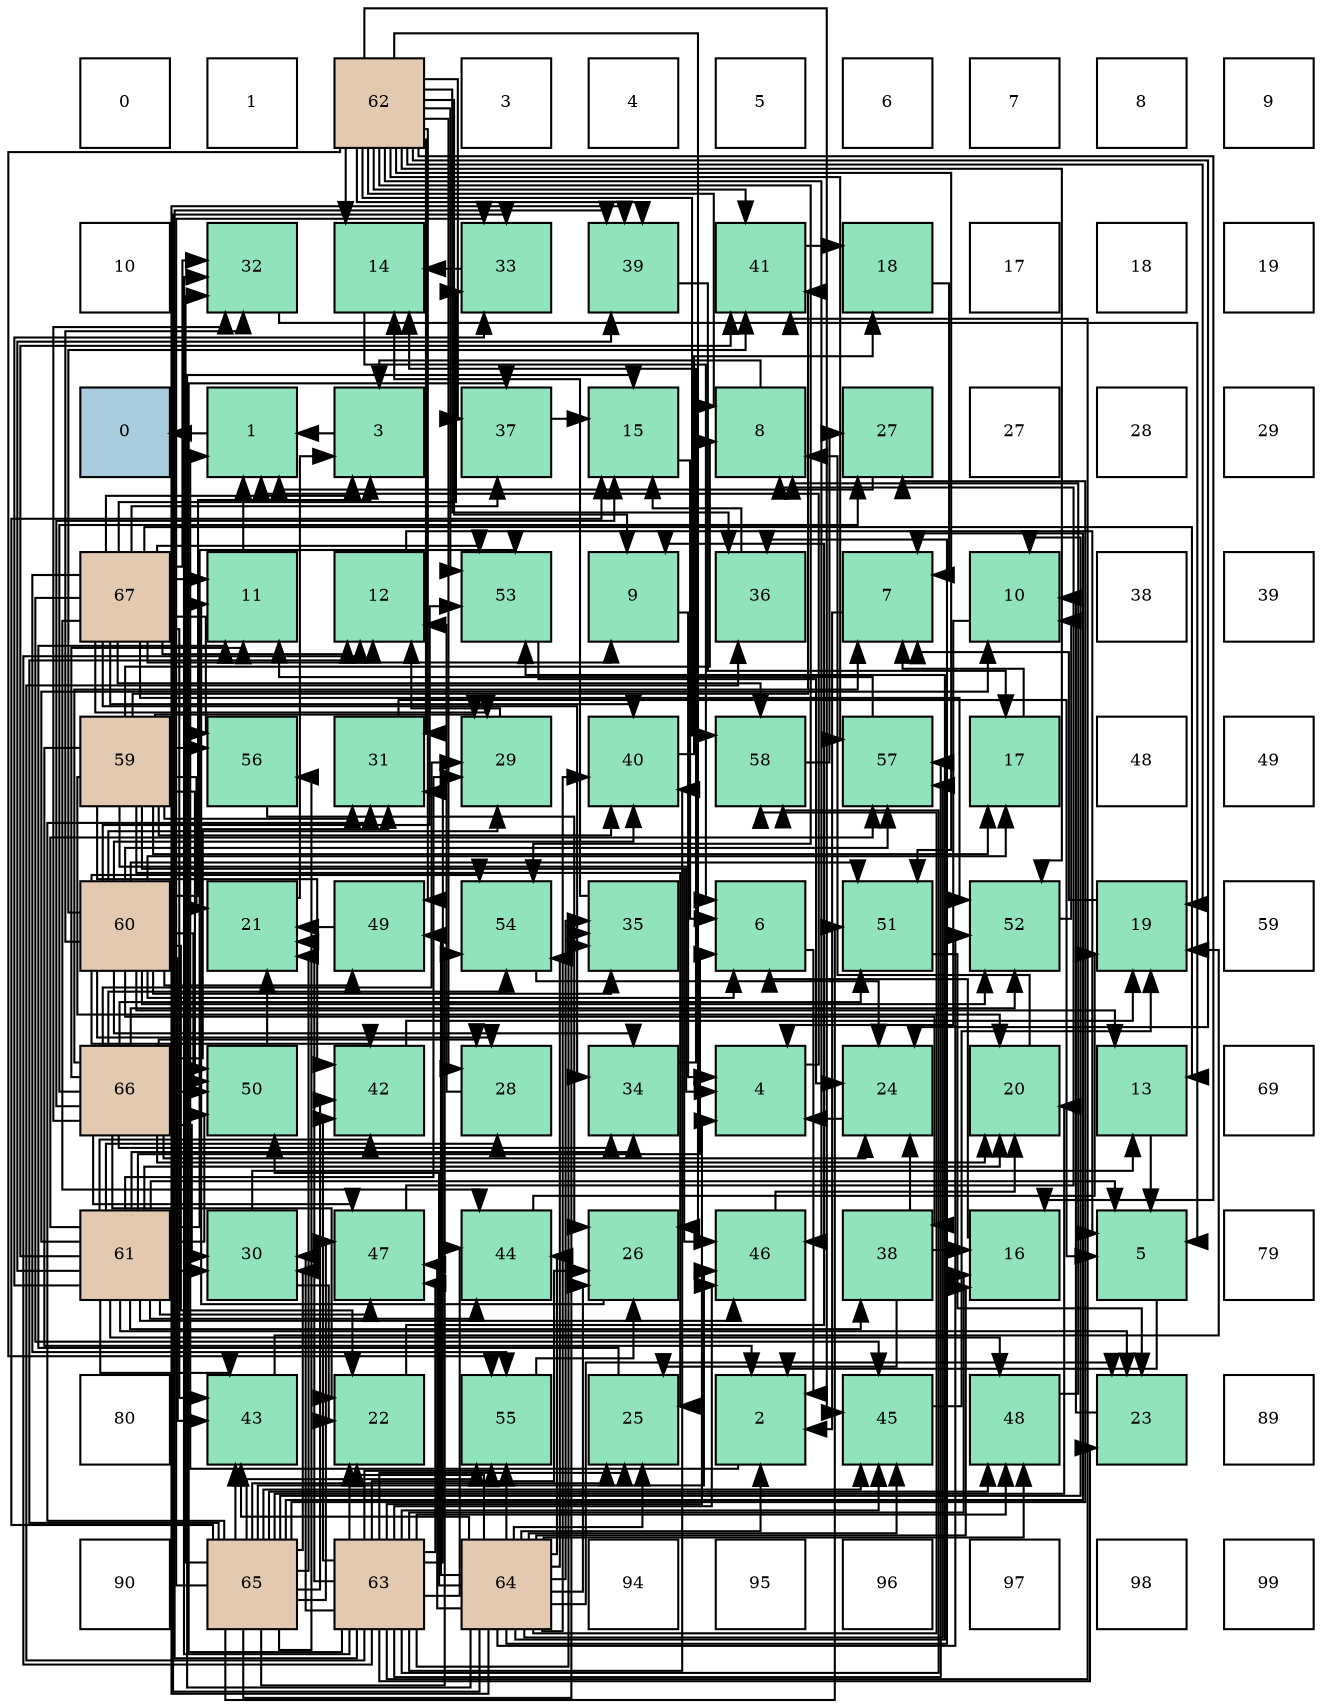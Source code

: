 digraph layout{
 rankdir=TB;
 splines=ortho;
 node [style=filled shape=square fixedsize=true width=0.6];
0[label="0", fontsize=8, fillcolor="#ffffff"];
1[label="1", fontsize=8, fillcolor="#ffffff"];
2[label="62", fontsize=8, fillcolor="#e3c9af"];
3[label="3", fontsize=8, fillcolor="#ffffff"];
4[label="4", fontsize=8, fillcolor="#ffffff"];
5[label="5", fontsize=8, fillcolor="#ffffff"];
6[label="6", fontsize=8, fillcolor="#ffffff"];
7[label="7", fontsize=8, fillcolor="#ffffff"];
8[label="8", fontsize=8, fillcolor="#ffffff"];
9[label="9", fontsize=8, fillcolor="#ffffff"];
10[label="10", fontsize=8, fillcolor="#ffffff"];
11[label="32", fontsize=8, fillcolor="#91e3bb"];
12[label="14", fontsize=8, fillcolor="#91e3bb"];
13[label="33", fontsize=8, fillcolor="#91e3bb"];
14[label="39", fontsize=8, fillcolor="#91e3bb"];
15[label="41", fontsize=8, fillcolor="#91e3bb"];
16[label="18", fontsize=8, fillcolor="#91e3bb"];
17[label="17", fontsize=8, fillcolor="#ffffff"];
18[label="18", fontsize=8, fillcolor="#ffffff"];
19[label="19", fontsize=8, fillcolor="#ffffff"];
20[label="0", fontsize=8, fillcolor="#a9ccde"];
21[label="1", fontsize=8, fillcolor="#91e3bb"];
22[label="3", fontsize=8, fillcolor="#91e3bb"];
23[label="37", fontsize=8, fillcolor="#91e3bb"];
24[label="15", fontsize=8, fillcolor="#91e3bb"];
25[label="8", fontsize=8, fillcolor="#91e3bb"];
26[label="27", fontsize=8, fillcolor="#91e3bb"];
27[label="27", fontsize=8, fillcolor="#ffffff"];
28[label="28", fontsize=8, fillcolor="#ffffff"];
29[label="29", fontsize=8, fillcolor="#ffffff"];
30[label="67", fontsize=8, fillcolor="#e3c9af"];
31[label="11", fontsize=8, fillcolor="#91e3bb"];
32[label="12", fontsize=8, fillcolor="#91e3bb"];
33[label="53", fontsize=8, fillcolor="#91e3bb"];
34[label="9", fontsize=8, fillcolor="#91e3bb"];
35[label="36", fontsize=8, fillcolor="#91e3bb"];
36[label="7", fontsize=8, fillcolor="#91e3bb"];
37[label="10", fontsize=8, fillcolor="#91e3bb"];
38[label="38", fontsize=8, fillcolor="#ffffff"];
39[label="39", fontsize=8, fillcolor="#ffffff"];
40[label="59", fontsize=8, fillcolor="#e3c9af"];
41[label="56", fontsize=8, fillcolor="#91e3bb"];
42[label="31", fontsize=8, fillcolor="#91e3bb"];
43[label="29", fontsize=8, fillcolor="#91e3bb"];
44[label="40", fontsize=8, fillcolor="#91e3bb"];
45[label="58", fontsize=8, fillcolor="#91e3bb"];
46[label="57", fontsize=8, fillcolor="#91e3bb"];
47[label="17", fontsize=8, fillcolor="#91e3bb"];
48[label="48", fontsize=8, fillcolor="#ffffff"];
49[label="49", fontsize=8, fillcolor="#ffffff"];
50[label="60", fontsize=8, fillcolor="#e3c9af"];
51[label="21", fontsize=8, fillcolor="#91e3bb"];
52[label="49", fontsize=8, fillcolor="#91e3bb"];
53[label="54", fontsize=8, fillcolor="#91e3bb"];
54[label="35", fontsize=8, fillcolor="#91e3bb"];
55[label="6", fontsize=8, fillcolor="#91e3bb"];
56[label="51", fontsize=8, fillcolor="#91e3bb"];
57[label="52", fontsize=8, fillcolor="#91e3bb"];
58[label="19", fontsize=8, fillcolor="#91e3bb"];
59[label="59", fontsize=8, fillcolor="#ffffff"];
60[label="66", fontsize=8, fillcolor="#e3c9af"];
61[label="50", fontsize=8, fillcolor="#91e3bb"];
62[label="42", fontsize=8, fillcolor="#91e3bb"];
63[label="28", fontsize=8, fillcolor="#91e3bb"];
64[label="34", fontsize=8, fillcolor="#91e3bb"];
65[label="4", fontsize=8, fillcolor="#91e3bb"];
66[label="24", fontsize=8, fillcolor="#91e3bb"];
67[label="20", fontsize=8, fillcolor="#91e3bb"];
68[label="13", fontsize=8, fillcolor="#91e3bb"];
69[label="69", fontsize=8, fillcolor="#ffffff"];
70[label="61", fontsize=8, fillcolor="#e3c9af"];
71[label="30", fontsize=8, fillcolor="#91e3bb"];
72[label="47", fontsize=8, fillcolor="#91e3bb"];
73[label="44", fontsize=8, fillcolor="#91e3bb"];
74[label="26", fontsize=8, fillcolor="#91e3bb"];
75[label="46", fontsize=8, fillcolor="#91e3bb"];
76[label="38", fontsize=8, fillcolor="#91e3bb"];
77[label="16", fontsize=8, fillcolor="#91e3bb"];
78[label="5", fontsize=8, fillcolor="#91e3bb"];
79[label="79", fontsize=8, fillcolor="#ffffff"];
80[label="80", fontsize=8, fillcolor="#ffffff"];
81[label="43", fontsize=8, fillcolor="#91e3bb"];
82[label="22", fontsize=8, fillcolor="#91e3bb"];
83[label="55", fontsize=8, fillcolor="#91e3bb"];
84[label="25", fontsize=8, fillcolor="#91e3bb"];
85[label="2", fontsize=8, fillcolor="#91e3bb"];
86[label="45", fontsize=8, fillcolor="#91e3bb"];
87[label="48", fontsize=8, fillcolor="#91e3bb"];
88[label="23", fontsize=8, fillcolor="#91e3bb"];
89[label="89", fontsize=8, fillcolor="#ffffff"];
90[label="90", fontsize=8, fillcolor="#ffffff"];
91[label="65", fontsize=8, fillcolor="#e3c9af"];
92[label="63", fontsize=8, fillcolor="#e3c9af"];
93[label="64", fontsize=8, fillcolor="#e3c9af"];
94[label="94", fontsize=8, fillcolor="#ffffff"];
95[label="95", fontsize=8, fillcolor="#ffffff"];
96[label="96", fontsize=8, fillcolor="#ffffff"];
97[label="97", fontsize=8, fillcolor="#ffffff"];
98[label="98", fontsize=8, fillcolor="#ffffff"];
99[label="99", fontsize=8, fillcolor="#ffffff"];
edge [constraint=false, style=vis];21 -> 20;
85 -> 21;
22 -> 21;
65 -> 21;
78 -> 85;
55 -> 85;
36 -> 85;
25 -> 22;
34 -> 65;
37 -> 65;
31 -> 21;
32 -> 78;
68 -> 78;
12 -> 55;
24 -> 55;
77 -> 55;
47 -> 36;
16 -> 36;
58 -> 36;
67 -> 25;
51 -> 22;
82 -> 34;
88 -> 37;
66 -> 65;
84 -> 31;
74 -> 31;
26 -> 21;
63 -> 32;
43 -> 32;
71 -> 68;
71 -> 82;
42 -> 78;
11 -> 78;
13 -> 12;
64 -> 12;
54 -> 12;
35 -> 24;
23 -> 24;
76 -> 77;
76 -> 66;
76 -> 84;
14 -> 47;
44 -> 16;
15 -> 16;
62 -> 58;
81 -> 58;
73 -> 58;
86 -> 58;
75 -> 67;
72 -> 25;
87 -> 25;
52 -> 51;
61 -> 51;
56 -> 88;
57 -> 37;
33 -> 66;
53 -> 66;
83 -> 74;
41 -> 74;
46 -> 31;
45 -> 26;
40 -> 85;
40 -> 65;
40 -> 25;
40 -> 47;
40 -> 67;
40 -> 51;
40 -> 84;
40 -> 43;
40 -> 42;
40 -> 44;
40 -> 15;
40 -> 62;
40 -> 75;
40 -> 61;
40 -> 41;
50 -> 22;
50 -> 55;
50 -> 68;
50 -> 47;
50 -> 82;
50 -> 63;
50 -> 43;
50 -> 11;
50 -> 64;
50 -> 54;
50 -> 76;
50 -> 44;
50 -> 15;
50 -> 62;
50 -> 81;
50 -> 52;
50 -> 61;
50 -> 56;
50 -> 57;
50 -> 33;
50 -> 53;
50 -> 46;
70 -> 78;
70 -> 55;
70 -> 37;
70 -> 67;
70 -> 88;
70 -> 63;
70 -> 43;
70 -> 71;
70 -> 13;
70 -> 64;
70 -> 76;
70 -> 14;
70 -> 15;
70 -> 62;
70 -> 81;
70 -> 73;
70 -> 75;
70 -> 72;
70 -> 87;
70 -> 61;
70 -> 33;
70 -> 46;
2 -> 25;
2 -> 34;
2 -> 12;
2 -> 77;
2 -> 58;
2 -> 66;
2 -> 74;
2 -> 63;
2 -> 42;
2 -> 35;
2 -> 23;
2 -> 14;
2 -> 15;
2 -> 86;
2 -> 75;
2 -> 52;
2 -> 56;
2 -> 57;
2 -> 33;
2 -> 53;
2 -> 83;
2 -> 46;
2 -> 45;
92 -> 65;
92 -> 32;
92 -> 77;
92 -> 51;
92 -> 82;
92 -> 88;
92 -> 84;
92 -> 74;
92 -> 71;
92 -> 42;
92 -> 11;
92 -> 54;
92 -> 35;
92 -> 23;
92 -> 14;
92 -> 44;
92 -> 15;
92 -> 62;
92 -> 73;
92 -> 86;
92 -> 75;
92 -> 72;
92 -> 87;
92 -> 83;
92 -> 46;
92 -> 45;
93 -> 85;
93 -> 24;
93 -> 77;
93 -> 82;
93 -> 88;
93 -> 84;
93 -> 74;
93 -> 13;
93 -> 54;
93 -> 35;
93 -> 14;
93 -> 44;
93 -> 81;
93 -> 73;
93 -> 86;
93 -> 72;
93 -> 87;
93 -> 52;
93 -> 61;
93 -> 57;
93 -> 33;
93 -> 53;
93 -> 83;
93 -> 46;
93 -> 45;
91 -> 36;
91 -> 37;
91 -> 32;
91 -> 24;
91 -> 67;
91 -> 51;
91 -> 84;
91 -> 26;
91 -> 71;
91 -> 42;
91 -> 11;
91 -> 13;
91 -> 54;
91 -> 62;
91 -> 81;
91 -> 86;
91 -> 75;
91 -> 72;
91 -> 87;
91 -> 56;
91 -> 53;
91 -> 83;
91 -> 41;
60 -> 36;
60 -> 31;
60 -> 24;
60 -> 67;
60 -> 82;
60 -> 66;
60 -> 26;
60 -> 63;
60 -> 43;
60 -> 71;
60 -> 42;
60 -> 11;
60 -> 64;
60 -> 72;
60 -> 61;
60 -> 56;
60 -> 57;
60 -> 53;
30 -> 22;
30 -> 34;
30 -> 31;
30 -> 32;
30 -> 68;
30 -> 43;
30 -> 11;
30 -> 13;
30 -> 64;
30 -> 23;
30 -> 44;
30 -> 81;
30 -> 73;
30 -> 86;
30 -> 57;
30 -> 33;
30 -> 83;
30 -> 41;
30 -> 45;
edge [constraint=true, style=invis];
0 -> 10 -> 20 -> 30 -> 40 -> 50 -> 60 -> 70 -> 80 -> 90;
1 -> 11 -> 21 -> 31 -> 41 -> 51 -> 61 -> 71 -> 81 -> 91;
2 -> 12 -> 22 -> 32 -> 42 -> 52 -> 62 -> 72 -> 82 -> 92;
3 -> 13 -> 23 -> 33 -> 43 -> 53 -> 63 -> 73 -> 83 -> 93;
4 -> 14 -> 24 -> 34 -> 44 -> 54 -> 64 -> 74 -> 84 -> 94;
5 -> 15 -> 25 -> 35 -> 45 -> 55 -> 65 -> 75 -> 85 -> 95;
6 -> 16 -> 26 -> 36 -> 46 -> 56 -> 66 -> 76 -> 86 -> 96;
7 -> 17 -> 27 -> 37 -> 47 -> 57 -> 67 -> 77 -> 87 -> 97;
8 -> 18 -> 28 -> 38 -> 48 -> 58 -> 68 -> 78 -> 88 -> 98;
9 -> 19 -> 29 -> 39 -> 49 -> 59 -> 69 -> 79 -> 89 -> 99;
rank = same {0 -> 1 -> 2 -> 3 -> 4 -> 5 -> 6 -> 7 -> 8 -> 9};
rank = same {10 -> 11 -> 12 -> 13 -> 14 -> 15 -> 16 -> 17 -> 18 -> 19};
rank = same {20 -> 21 -> 22 -> 23 -> 24 -> 25 -> 26 -> 27 -> 28 -> 29};
rank = same {30 -> 31 -> 32 -> 33 -> 34 -> 35 -> 36 -> 37 -> 38 -> 39};
rank = same {40 -> 41 -> 42 -> 43 -> 44 -> 45 -> 46 -> 47 -> 48 -> 49};
rank = same {50 -> 51 -> 52 -> 53 -> 54 -> 55 -> 56 -> 57 -> 58 -> 59};
rank = same {60 -> 61 -> 62 -> 63 -> 64 -> 65 -> 66 -> 67 -> 68 -> 69};
rank = same {70 -> 71 -> 72 -> 73 -> 74 -> 75 -> 76 -> 77 -> 78 -> 79};
rank = same {80 -> 81 -> 82 -> 83 -> 84 -> 85 -> 86 -> 87 -> 88 -> 89};
rank = same {90 -> 91 -> 92 -> 93 -> 94 -> 95 -> 96 -> 97 -> 98 -> 99};
}